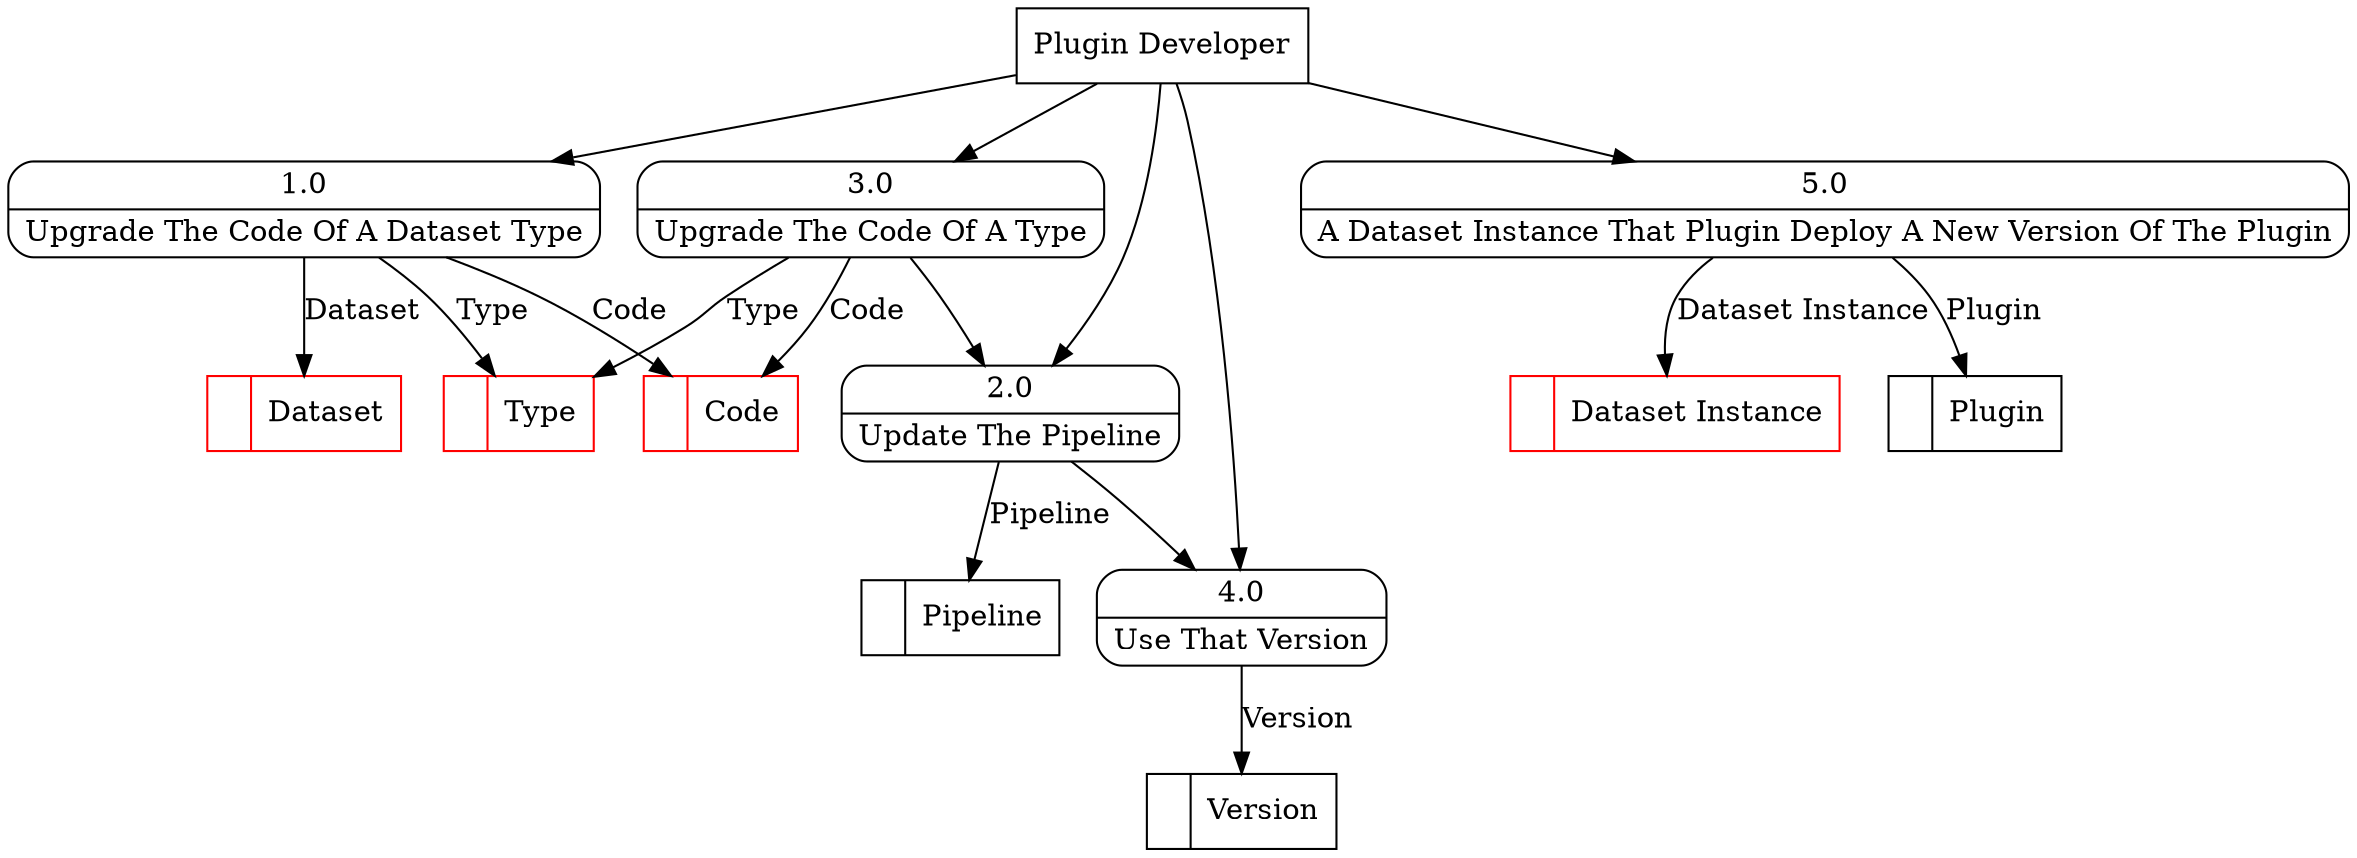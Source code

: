 digraph dfd2{ 
node[shape=record]
200 [label="<f0>  |<f1> Type " color=red];
201 [label="<f0>  |<f1> Pipeline " ];
202 [label="<f0>  |<f1> Code " color=red];
203 [label="<f0>  |<f1> Dataset Instance " color=red];
204 [label="<f0>  |<f1> Version " ];
205 [label="<f0>  |<f1> Plugin " ];
206 [label="<f0>  |<f1> Dataset " color=red];
207 [label="Plugin Developer" shape=box];
208 [label="{<f0> 1.0|<f1> Upgrade The Code Of A Dataset Type }" shape=Mrecord];
209 [label="{<f0> 2.0|<f1> Update The Pipeline }" shape=Mrecord];
210 [label="{<f0> 3.0|<f1> Upgrade The Code Of A Type }" shape=Mrecord];
211 [label="{<f0> 4.0|<f1> Use That Version }" shape=Mrecord];
212 [label="{<f0> 5.0|<f1> A Dataset Instance That Plugin Deploy A New Version Of The Plugin }" shape=Mrecord];
207 -> 208
207 -> 209
207 -> 210
207 -> 211
207 -> 212
208 -> 202 [label="Code"]
208 -> 200 [label="Type"]
209 -> 211
209 -> 201 [label="Pipeline"]
210 -> 209
210 -> 200 [label="Type"]
210 -> 202 [label="Code"]
211 -> 204 [label="Version"]
212 -> 203 [label="Dataset Instance"]
212 -> 205 [label="Plugin"]
208 -> 206 [label="Dataset"]
}